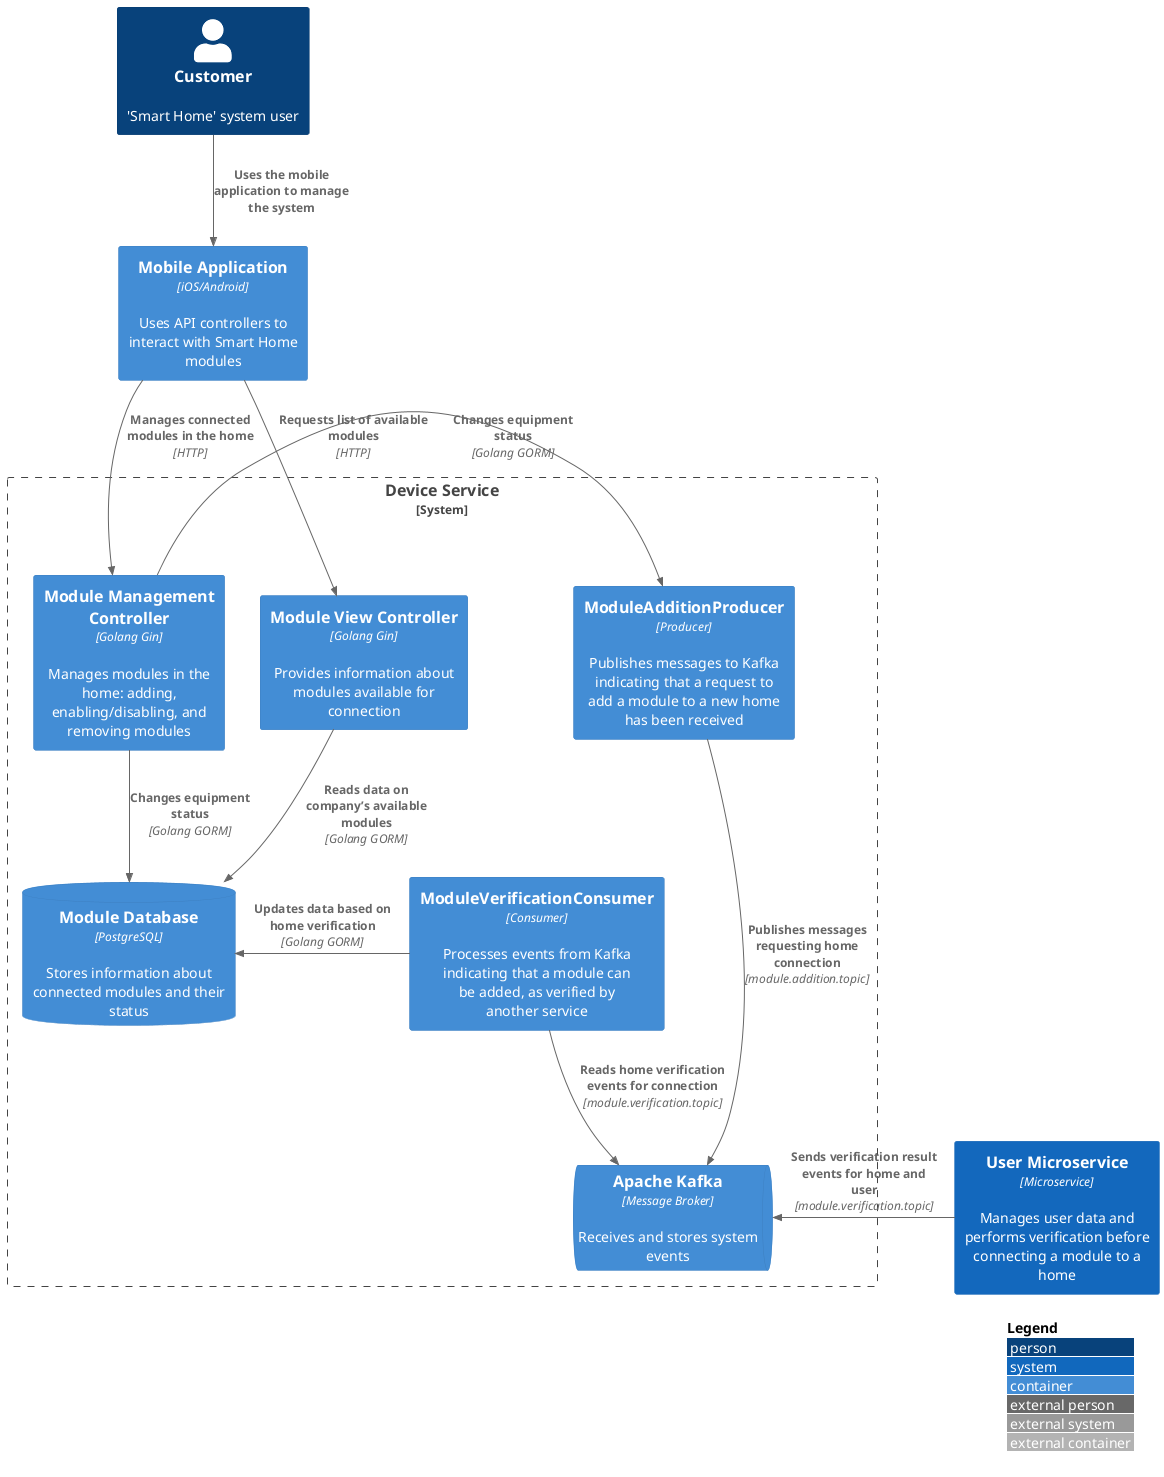 @startuml
!include <C4/C4_Container>

LAYOUT_WITH_LEGEND()

Person(user, "Customer", "'Smart Home' system user")
Container(app_client, "Mobile Application", "iOS/Android", "Uses API controllers to interact with Smart Home modules")
Container(internal_system, "User Microservice", "Microservice", "Manages user data and performs verification before connecting a module to a home") #1368bd

System_Boundary(b_system, "Device Service") {
    Container(controller_modules_view, "Module View Controller", "Golang Gin", "Provides information about modules available for connection")
    Container(controller_module_management, "Module Management Controller", "Golang Gin", "Manages modules in the home: adding, enabling/disabling, and removing modules")

    Container(publisher, "ModuleAdditionProducer", "Producer", "Publishes messages to Kafka indicating that a request to add a module to a new home has been received")
    Container(processor, "ModuleVerificationConsumer", "Consumer", "Processes events from Kafka indicating that a module can be added, as verified by another service")

    ContainerDb(modules_db, "Module Database", "PostgreSQL", "Stores information about connected modules and their status")
    ContainerQueue(kafka_broker, "Apache Kafka", "Message Broker", "Receives and stores system events")
}

Rel(app_client, controller_modules_view, "Requests list of available modules", "HTTP")
Rel(app_client, controller_module_management, "Manages connected modules in the home", "HTTP")

Rel(user, app_client, "Uses the mobile application to manage the system")
Rel(controller_modules_view, modules_db, "Reads data on company’s available modules", "Golang GORM")
Rel(controller_module_management, modules_db, "Changes equipment status", "Golang GORM")
Rel_L(controller_module_management, publisher, "Changes equipment status", "Golang GORM")
Rel_L(internal_system, kafka_broker, "Sends verification result events for home and user", "module.verification.topic")
Rel_U(publisher, kafka_broker, "Publishes messages requesting home connection", "module.addition.topic")
Rel(processor, kafka_broker, "Reads home verification events for connection", "module.verification.topic")
Rel_L(processor, modules_db, "Updates data based on home verification", "Golang GORM")

@enduml
